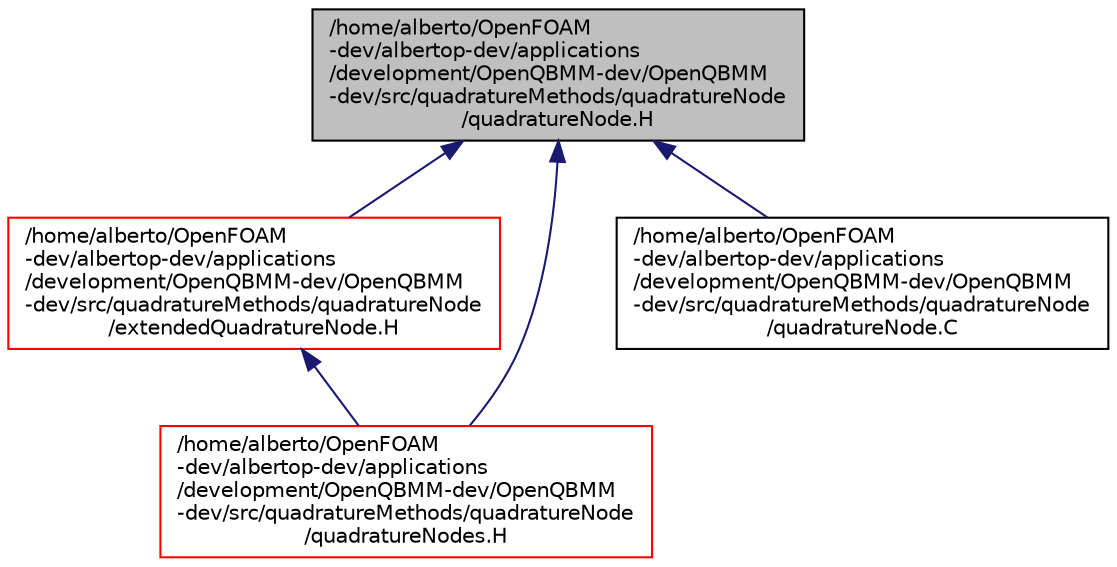 digraph "/home/alberto/OpenFOAM-dev/albertop-dev/applications/development/OpenQBMM-dev/OpenQBMM-dev/src/quadratureMethods/quadratureNode/quadratureNode.H"
{
  bgcolor="transparent";
  edge [fontname="Helvetica",fontsize="10",labelfontname="Helvetica",labelfontsize="10"];
  node [fontname="Helvetica",fontsize="10",shape=record];
  Node1 [label="/home/alberto/OpenFOAM\l-dev/albertop-dev/applications\l/development/OpenQBMM-dev/OpenQBMM\l-dev/src/quadratureMethods/quadratureNode\l/quadratureNode.H",height=0.2,width=0.4,color="black", fillcolor="grey75", style="filled" fontcolor="black"];
  Node1 -> Node2 [dir="back",color="midnightblue",fontsize="10",style="solid",fontname="Helvetica"];
  Node2 [label="/home/alberto/OpenFOAM\l-dev/albertop-dev/applications\l/development/OpenQBMM-dev/OpenQBMM\l-dev/src/quadratureMethods/quadratureNode\l/extendedQuadratureNode.H",height=0.2,width=0.4,color="red",URL="$dc/dfe/a00125.html"];
  Node2 -> Node3 [dir="back",color="midnightblue",fontsize="10",style="solid",fontname="Helvetica"];
  Node3 [label="/home/alberto/OpenFOAM\l-dev/albertop-dev/applications\l/development/OpenQBMM-dev/OpenQBMM\l-dev/src/quadratureMethods/quadratureNode\l/quadratureNodes.H",height=0.2,width=0.4,color="red",URL="$d6/db3/a00130.html"];
  Node1 -> Node4 [dir="back",color="midnightblue",fontsize="10",style="solid",fontname="Helvetica"];
  Node4 [label="/home/alberto/OpenFOAM\l-dev/albertop-dev/applications\l/development/OpenQBMM-dev/OpenQBMM\l-dev/src/quadratureMethods/quadratureNode\l/quadratureNode.C",height=0.2,width=0.4,color="black",URL="$df/dcd/a00127.html"];
  Node1 -> Node3 [dir="back",color="midnightblue",fontsize="10",style="solid",fontname="Helvetica"];
}
